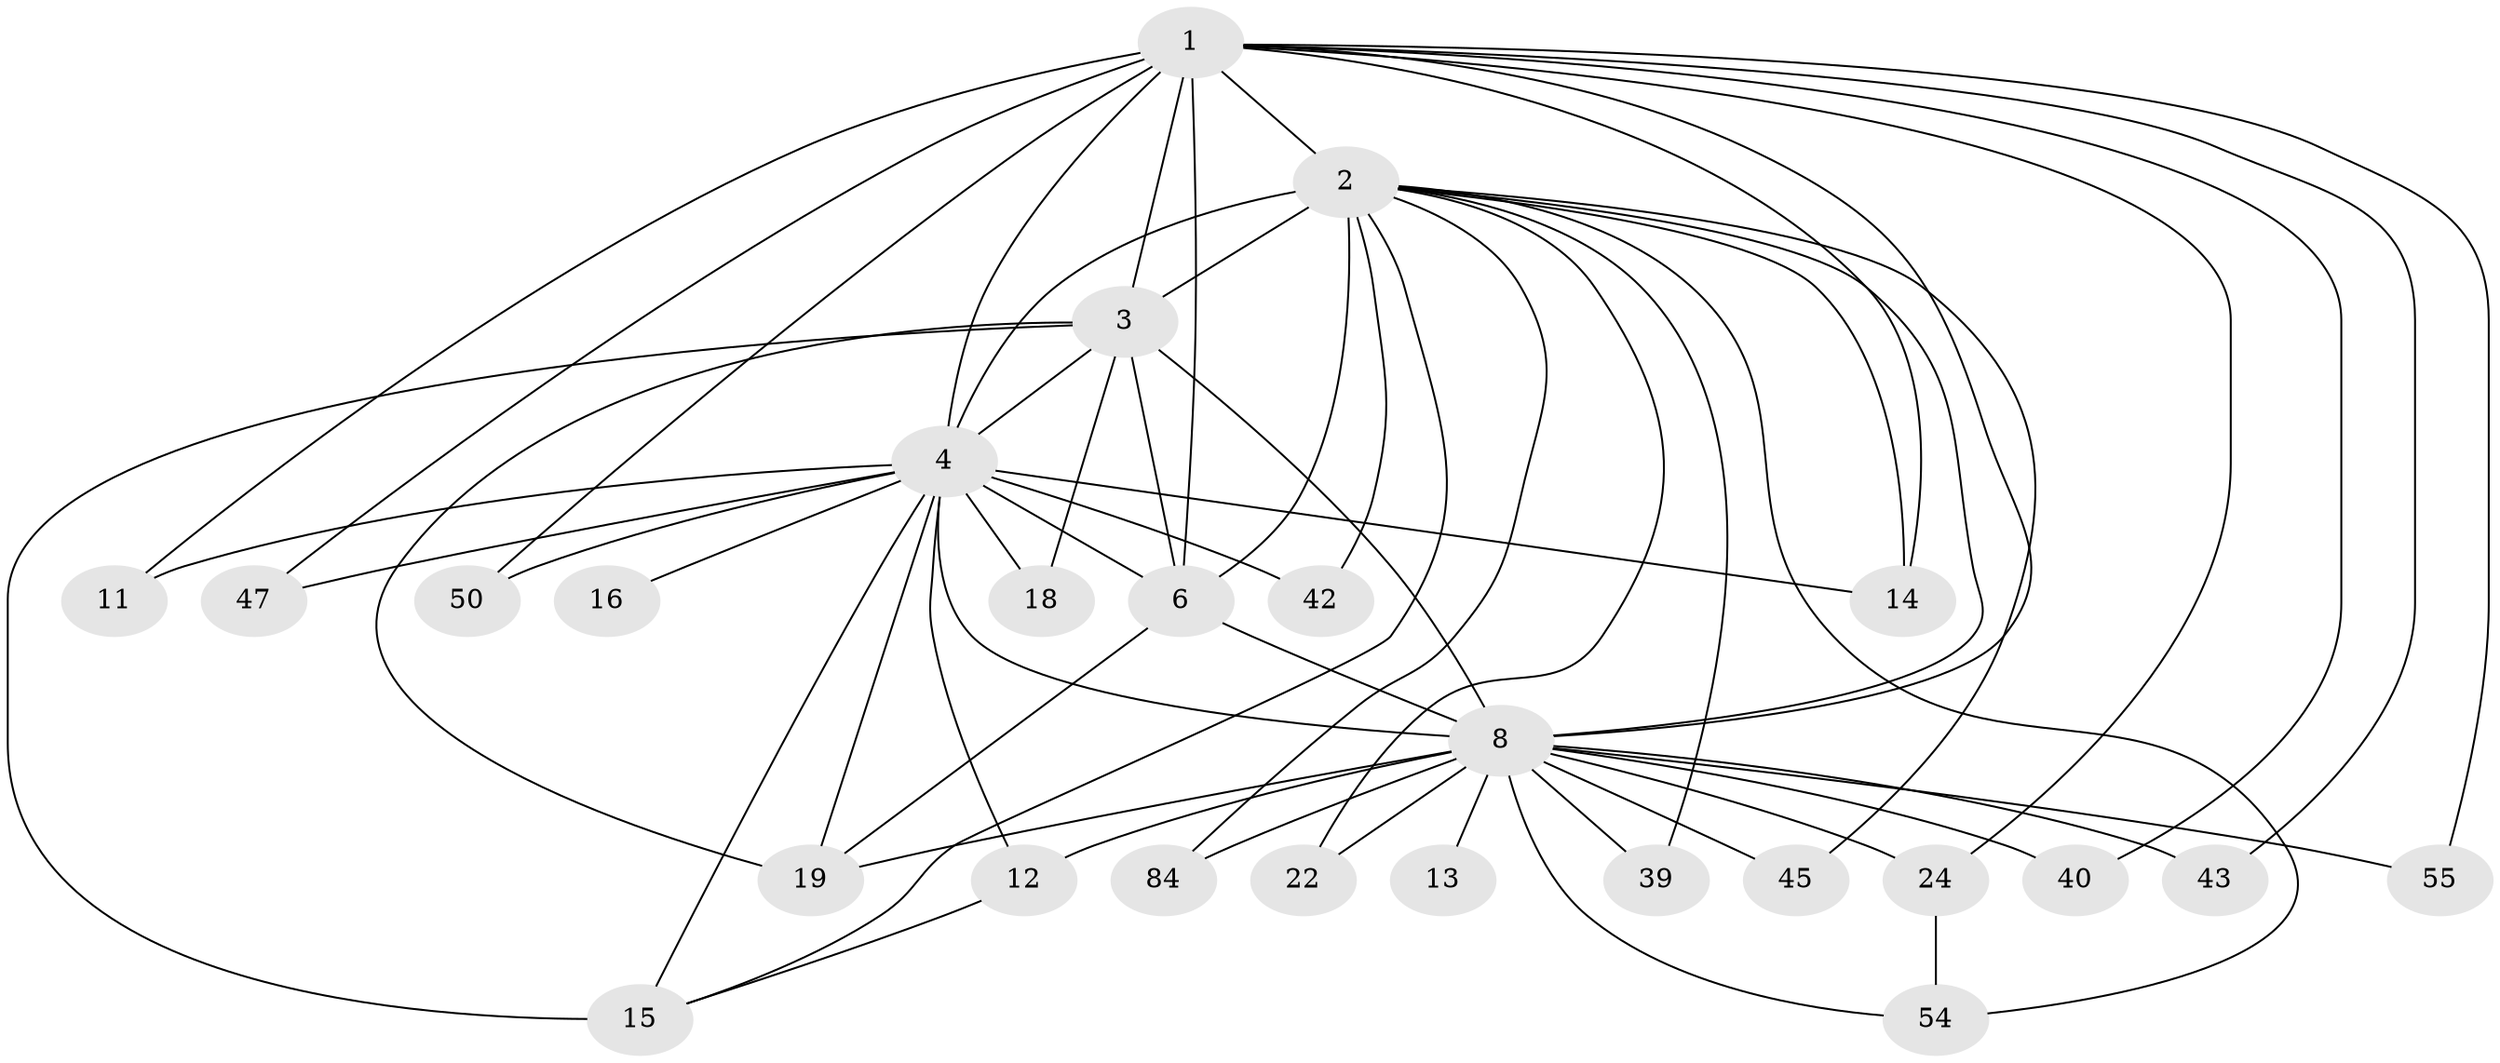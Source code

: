 // original degree distribution, {22: 0.022727272727272728, 20: 0.022727272727272728, 16: 0.011363636363636364, 15: 0.011363636363636364, 14: 0.011363636363636364, 23: 0.022727272727272728, 18: 0.011363636363636364, 2: 0.5681818181818182, 5: 0.056818181818181816, 4: 0.056818181818181816, 3: 0.17045454545454544, 6: 0.022727272727272728, 7: 0.011363636363636364}
// Generated by graph-tools (version 1.1) at 2025/17/03/04/25 18:17:26]
// undirected, 26 vertices, 59 edges
graph export_dot {
graph [start="1"]
  node [color=gray90,style=filled];
  1 [super="+17+60"];
  2 [super="+5"];
  3 [super="+28+61+41+23+21"];
  4 [super="+59+29+68+65+77+78+86+7+44+31+9"];
  6 [super="+46"];
  8 [super="+10+25"];
  11;
  12;
  13;
  14 [super="+35"];
  15 [super="+32"];
  16 [super="+27"];
  18 [super="+63"];
  19 [super="+56+33+73+75+38"];
  22;
  24 [super="+74+34"];
  39 [super="+82"];
  40;
  42;
  43;
  45;
  47;
  50;
  54 [super="+88"];
  55;
  84;
  1 -- 2 [weight=3];
  1 -- 3 [weight=4];
  1 -- 4 [weight=5];
  1 -- 6 [weight=2];
  1 -- 8 [weight=2];
  1 -- 11;
  1 -- 14;
  1 -- 24;
  1 -- 40;
  1 -- 47;
  1 -- 50;
  1 -- 55;
  1 -- 43;
  2 -- 3 [weight=4];
  2 -- 4 [weight=10];
  2 -- 6 [weight=3];
  2 -- 8 [weight=5];
  2 -- 15;
  2 -- 22;
  2 -- 42;
  2 -- 45;
  2 -- 39;
  2 -- 84;
  2 -- 54;
  2 -- 14;
  3 -- 4 [weight=9];
  3 -- 6;
  3 -- 8 [weight=4];
  3 -- 15 [weight=2];
  3 -- 19;
  3 -- 18;
  4 -- 6 [weight=5];
  4 -- 8 [weight=10];
  4 -- 12 [weight=3];
  4 -- 19 [weight=3];
  4 -- 18 [weight=5];
  4 -- 14 [weight=2];
  4 -- 11;
  4 -- 15;
  4 -- 16 [weight=3];
  4 -- 42;
  4 -- 47;
  4 -- 50;
  6 -- 8 [weight=2];
  6 -- 19;
  8 -- 13 [weight=2];
  8 -- 19 [weight=4];
  8 -- 24 [weight=2];
  8 -- 40;
  8 -- 54;
  8 -- 55;
  8 -- 84;
  8 -- 39 [weight=2];
  8 -- 43;
  8 -- 12;
  8 -- 45;
  8 -- 22;
  12 -- 15;
  24 -- 54;
}
